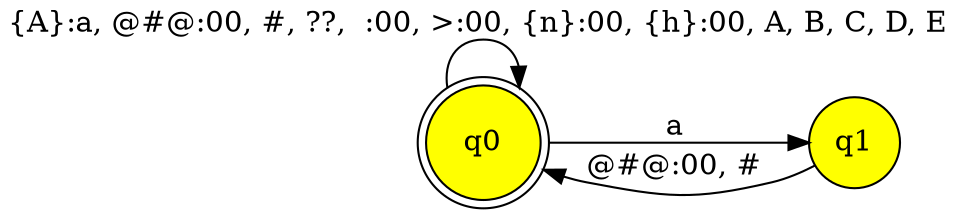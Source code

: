 digraph "testing rule" {
	graph [bb="0,0,363,88",
		charset=UTF8,
		rankdir=LR
	];
	node [fillcolor=yellow,
		label="\N",
		shape=circle,
		style=filled
	];
	q0	 [height=0.76389,
		label=q0,
		pos="181.5,27.5",
		shape=doublecircle,
		width=0.76389];
	q0 -> q0	 [label="{A}:a, @#@:00, #, ??,  :00, >:00, {n}:00, {h}:00, A, B, C, D, E ",
		lp="181.5,80.5",
		pos="e,195.77,51.377 167.23,51.377 165.47,62.862 170.23,73 181.5,73 189.25,73 193.92,68.208 195.51,61.481"];
	q1	 [height=0.54167,
		label=q1,
		pos="332.5,27.5",
		width=0.54167];
	q0 -> q1	 [label="a ",
		lp="261,35",
		pos="e,312.68,27.5 209.2,27.5 235.65,27.5 275.42,27.5 302.59,27.5"];
	q1 -> q0	 [label="@#@:00, # ",
		lp="261,16",
		pos="e,206.45,15.011 315.98,17.023 309.66,13.597 302.24,10.23 295,8.5 265.6,1.4782 256.63,2.5614 227,8.5 223.34,9.2328 219.61,10.266 \
215.94,11.477"];
}
